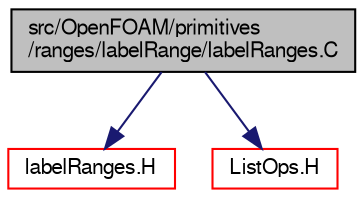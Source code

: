 digraph "src/OpenFOAM/primitives/ranges/labelRange/labelRanges.C"
{
  bgcolor="transparent";
  edge [fontname="FreeSans",fontsize="10",labelfontname="FreeSans",labelfontsize="10"];
  node [fontname="FreeSans",fontsize="10",shape=record];
  Node0 [label="src/OpenFOAM/primitives\l/ranges/labelRange/labelRanges.C",height=0.2,width=0.4,color="black", fillcolor="grey75", style="filled", fontcolor="black"];
  Node0 -> Node1 [color="midnightblue",fontsize="10",style="solid",fontname="FreeSans"];
  Node1 [label="labelRanges.H",height=0.2,width=0.4,color="red",URL="$a12479.html"];
  Node0 -> Node55 [color="midnightblue",fontsize="10",style="solid",fontname="FreeSans"];
  Node55 [label="ListOps.H",height=0.2,width=0.4,color="red",URL="$a08687.html",tooltip="Various functions to operate on Lists. "];
}
